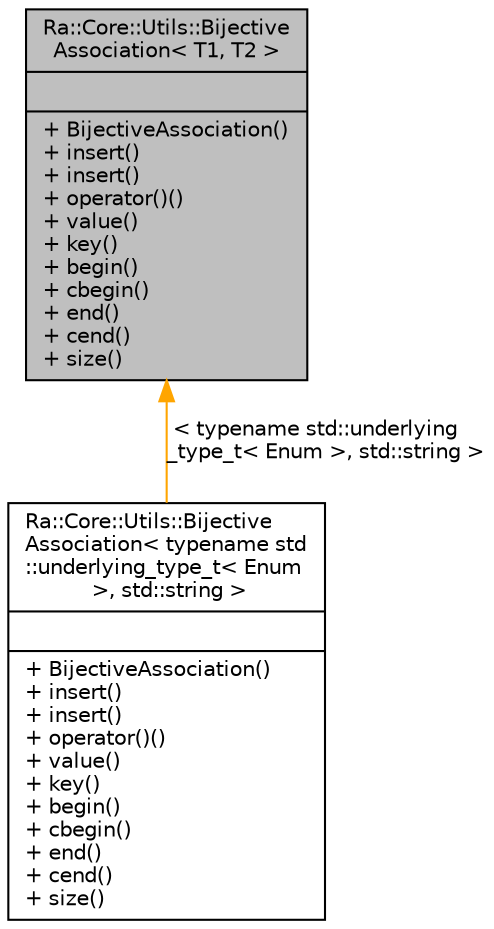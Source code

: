 digraph "Ra::Core::Utils::BijectiveAssociation&lt; T1, T2 &gt;"
{
 // INTERACTIVE_SVG=YES
 // LATEX_PDF_SIZE
  edge [fontname="Helvetica",fontsize="10",labelfontname="Helvetica",labelfontsize="10"];
  node [fontname="Helvetica",fontsize="10",shape=record];
  Node1 [label="{Ra::Core::Utils::Bijective\lAssociation\< T1, T2 \>\n||+ BijectiveAssociation()\l+ insert()\l+ insert()\l+ operator()()\l+ value()\l+ key()\l+ begin()\l+ cbegin()\l+ end()\l+ cend()\l+ size()\l}",height=0.2,width=0.4,color="black", fillcolor="grey75", style="filled", fontcolor="black",tooltip="Bijective association on a finite set of <key, value> pairs."];
  Node1 -> Node2 [dir="back",color="orange",fontsize="10",style="solid",label=" \< typename std::underlying\l_type_t\< Enum \>, std::string \>" ,fontname="Helvetica"];
  Node2 [label="{Ra::Core::Utils::Bijective\lAssociation\< typename std\l::underlying_type_t\< Enum\l \>, std::string \>\n||+ BijectiveAssociation()\l+ insert()\l+ insert()\l+ operator()()\l+ value()\l+ key()\l+ begin()\l+ cbegin()\l+ end()\l+ cend()\l+ size()\l}",height=0.2,width=0.4,color="black", fillcolor="white", style="filled",URL="$classRa_1_1Core_1_1Utils_1_1BijectiveAssociation.html",tooltip=" "];
}
